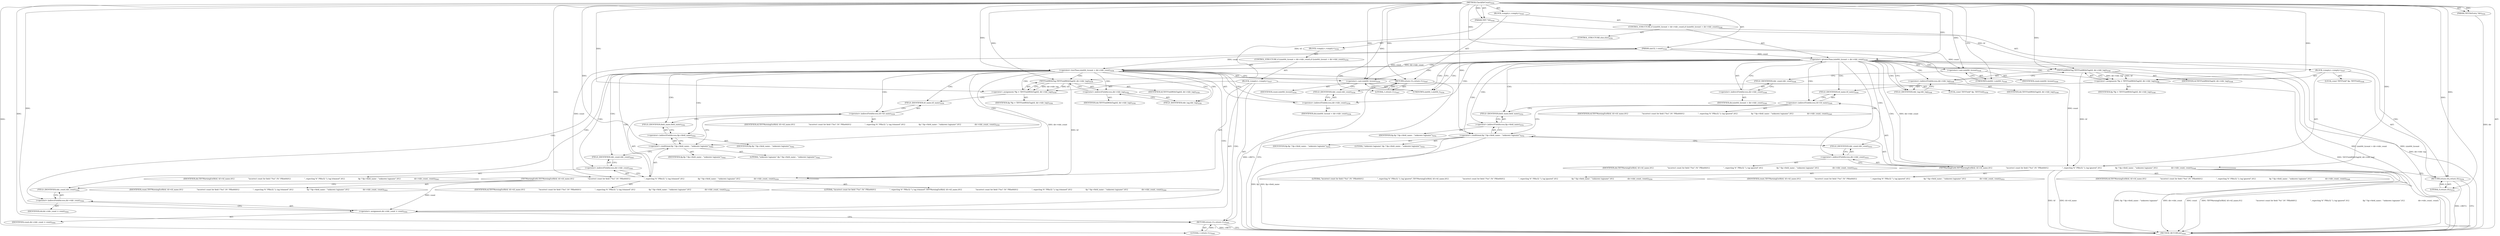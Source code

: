 digraph "CheckDirCount" {  
"92196" [label = <(METHOD,CheckDirCount)<SUB>5544</SUB>> ]
"92197" [label = <(PARAM,TIFF *tif)<SUB>5544</SUB>> ]
"92198" [label = <(PARAM,TIFFDirEntry *dir)<SUB>5544</SUB>> ]
"92199" [label = <(PARAM,uint32_t count)<SUB>5544</SUB>> ]
"92200" [label = <(BLOCK,&lt;empty&gt;,&lt;empty&gt;)<SUB>5545</SUB>> ]
"92201" [label = <(CONTROL_STRUCTURE,if ((uint64_t)count &gt; dir-&gt;tdir_count),if ((uint64_t)count &gt; dir-&gt;tdir_count))<SUB>5546</SUB>> ]
"92202" [label = <(&lt;operator&gt;.greaterThan,(uint64_t)count &gt; dir-&gt;tdir_count)<SUB>5546</SUB>> ]
"92203" [label = <(&lt;operator&gt;.cast,(uint64_t)count)<SUB>5546</SUB>> ]
"92204" [label = <(UNKNOWN,uint64_t,uint64_t)<SUB>5546</SUB>> ]
"92205" [label = <(IDENTIFIER,count,(uint64_t)count)<SUB>5546</SUB>> ]
"92206" [label = <(&lt;operator&gt;.indirectFieldAccess,dir-&gt;tdir_count)<SUB>5546</SUB>> ]
"92207" [label = <(IDENTIFIER,dir,(uint64_t)count &gt; dir-&gt;tdir_count)<SUB>5546</SUB>> ]
"92208" [label = <(FIELD_IDENTIFIER,tdir_count,tdir_count)<SUB>5546</SUB>> ]
"92209" [label = <(BLOCK,&lt;empty&gt;,&lt;empty&gt;)<SUB>5547</SUB>> ]
"92210" [label = <(LOCAL,const TIFFField* fip: TIFFField)<SUB>5548</SUB>> ]
"92211" [label = <(&lt;operator&gt;.assignment,*fip = TIFFFieldWithTag(tif, dir-&gt;tdir_tag))<SUB>5548</SUB>> ]
"92212" [label = <(IDENTIFIER,fip,*fip = TIFFFieldWithTag(tif, dir-&gt;tdir_tag))<SUB>5548</SUB>> ]
"92213" [label = <(TIFFFieldWithTag,TIFFFieldWithTag(tif, dir-&gt;tdir_tag))<SUB>5548</SUB>> ]
"92214" [label = <(IDENTIFIER,tif,TIFFFieldWithTag(tif, dir-&gt;tdir_tag))<SUB>5548</SUB>> ]
"92215" [label = <(&lt;operator&gt;.indirectFieldAccess,dir-&gt;tdir_tag)<SUB>5548</SUB>> ]
"92216" [label = <(IDENTIFIER,dir,TIFFFieldWithTag(tif, dir-&gt;tdir_tag))<SUB>5548</SUB>> ]
"92217" [label = <(FIELD_IDENTIFIER,tdir_tag,tdir_tag)<SUB>5548</SUB>> ]
"92218" [label = <(TIFFWarningExtR,TIFFWarningExtR(tif, tif-&gt;tif_name,\012                        &quot;incorrect count for field \&quot;%s\&quot; (%&quot; PRIu64\012                        &quot;, expecting %&quot; PRIu32 &quot;); tag ignored&quot;,\012                        fip ? fip-&gt;field_name : &quot;unknown tagname&quot;,\012                        dir-&gt;tdir_count, count))<SUB>5549</SUB>> ]
"92219" [label = <(IDENTIFIER,tif,TIFFWarningExtR(tif, tif-&gt;tif_name,\012                        &quot;incorrect count for field \&quot;%s\&quot; (%&quot; PRIu64\012                        &quot;, expecting %&quot; PRIu32 &quot;); tag ignored&quot;,\012                        fip ? fip-&gt;field_name : &quot;unknown tagname&quot;,\012                        dir-&gt;tdir_count, count))<SUB>5549</SUB>> ]
"92220" [label = <(&lt;operator&gt;.indirectFieldAccess,tif-&gt;tif_name)<SUB>5549</SUB>> ]
"92221" [label = <(IDENTIFIER,tif,TIFFWarningExtR(tif, tif-&gt;tif_name,\012                        &quot;incorrect count for field \&quot;%s\&quot; (%&quot; PRIu64\012                        &quot;, expecting %&quot; PRIu32 &quot;); tag ignored&quot;,\012                        fip ? fip-&gt;field_name : &quot;unknown tagname&quot;,\012                        dir-&gt;tdir_count, count))<SUB>5549</SUB>> ]
"92222" [label = <(FIELD_IDENTIFIER,tif_name,tif_name)<SUB>5549</SUB>> ]
"92223" [label = <(LITERAL,&quot;incorrect count for field \&quot;%s\&quot; (%&quot; PRIu64\012                        &quot;, expecting %&quot; PRIu32 &quot;); tag ignored&quot;,TIFFWarningExtR(tif, tif-&gt;tif_name,\012                        &quot;incorrect count for field \&quot;%s\&quot; (%&quot; PRIu64\012                        &quot;, expecting %&quot; PRIu32 &quot;); tag ignored&quot;,\012                        fip ? fip-&gt;field_name : &quot;unknown tagname&quot;,\012                        dir-&gt;tdir_count, count))<SUB>5550</SUB>> ]
"92224" [label = <(&lt;operator&gt;.conditional,fip ? fip-&gt;field_name : &quot;unknown tagname&quot;)<SUB>5552</SUB>> ]
"92225" [label = <(IDENTIFIER,fip,fip ? fip-&gt;field_name : &quot;unknown tagname&quot;)<SUB>5552</SUB>> ]
"92226" [label = <(&lt;operator&gt;.indirectFieldAccess,fip-&gt;field_name)<SUB>5552</SUB>> ]
"92227" [label = <(IDENTIFIER,fip,fip ? fip-&gt;field_name : &quot;unknown tagname&quot;)<SUB>5552</SUB>> ]
"92228" [label = <(FIELD_IDENTIFIER,field_name,field_name)<SUB>5552</SUB>> ]
"92229" [label = <(LITERAL,&quot;unknown tagname&quot;,fip ? fip-&gt;field_name : &quot;unknown tagname&quot;)<SUB>5552</SUB>> ]
"92230" [label = <(&lt;operator&gt;.indirectFieldAccess,dir-&gt;tdir_count)<SUB>5553</SUB>> ]
"92231" [label = <(IDENTIFIER,dir,TIFFWarningExtR(tif, tif-&gt;tif_name,\012                        &quot;incorrect count for field \&quot;%s\&quot; (%&quot; PRIu64\012                        &quot;, expecting %&quot; PRIu32 &quot;); tag ignored&quot;,\012                        fip ? fip-&gt;field_name : &quot;unknown tagname&quot;,\012                        dir-&gt;tdir_count, count))<SUB>5553</SUB>> ]
"92232" [label = <(FIELD_IDENTIFIER,tdir_count,tdir_count)<SUB>5553</SUB>> ]
"92233" [label = <(IDENTIFIER,count,TIFFWarningExtR(tif, tif-&gt;tif_name,\012                        &quot;incorrect count for field \&quot;%s\&quot; (%&quot; PRIu64\012                        &quot;, expecting %&quot; PRIu32 &quot;); tag ignored&quot;,\012                        fip ? fip-&gt;field_name : &quot;unknown tagname&quot;,\012                        dir-&gt;tdir_count, count))<SUB>5553</SUB>> ]
"92234" [label = <(RETURN,return (0);,return (0);)<SUB>5554</SUB>> ]
"92235" [label = <(LITERAL,0,return (0);)<SUB>5554</SUB>> ]
"92236" [label = <(CONTROL_STRUCTURE,else,else)<SUB>5556</SUB>> ]
"92237" [label = <(BLOCK,&lt;empty&gt;,&lt;empty&gt;)<SUB>5556</SUB>> ]
"92238" [label = <(CONTROL_STRUCTURE,if ((uint64_t)count &lt; dir-&gt;tdir_count),if ((uint64_t)count &lt; dir-&gt;tdir_count))<SUB>5556</SUB>> ]
"92239" [label = <(&lt;operator&gt;.lessThan,(uint64_t)count &lt; dir-&gt;tdir_count)<SUB>5556</SUB>> ]
"92240" [label = <(&lt;operator&gt;.cast,(uint64_t)count)<SUB>5556</SUB>> ]
"92241" [label = <(UNKNOWN,uint64_t,uint64_t)<SUB>5556</SUB>> ]
"92242" [label = <(IDENTIFIER,count,(uint64_t)count)<SUB>5556</SUB>> ]
"92243" [label = <(&lt;operator&gt;.indirectFieldAccess,dir-&gt;tdir_count)<SUB>5556</SUB>> ]
"92244" [label = <(IDENTIFIER,dir,(uint64_t)count &lt; dir-&gt;tdir_count)<SUB>5556</SUB>> ]
"92245" [label = <(FIELD_IDENTIFIER,tdir_count,tdir_count)<SUB>5556</SUB>> ]
"92246" [label = <(BLOCK,&lt;empty&gt;,&lt;empty&gt;)<SUB>5557</SUB>> ]
"92247" [label = <(LOCAL,const TIFFField* fip: TIFFField)<SUB>5558</SUB>> ]
"92248" [label = <(&lt;operator&gt;.assignment,*fip = TIFFFieldWithTag(tif, dir-&gt;tdir_tag))<SUB>5558</SUB>> ]
"92249" [label = <(IDENTIFIER,fip,*fip = TIFFFieldWithTag(tif, dir-&gt;tdir_tag))<SUB>5558</SUB>> ]
"92250" [label = <(TIFFFieldWithTag,TIFFFieldWithTag(tif, dir-&gt;tdir_tag))<SUB>5558</SUB>> ]
"92251" [label = <(IDENTIFIER,tif,TIFFFieldWithTag(tif, dir-&gt;tdir_tag))<SUB>5558</SUB>> ]
"92252" [label = <(&lt;operator&gt;.indirectFieldAccess,dir-&gt;tdir_tag)<SUB>5558</SUB>> ]
"92253" [label = <(IDENTIFIER,dir,TIFFFieldWithTag(tif, dir-&gt;tdir_tag))<SUB>5558</SUB>> ]
"92254" [label = <(FIELD_IDENTIFIER,tdir_tag,tdir_tag)<SUB>5558</SUB>> ]
"92255" [label = <(TIFFWarningExtR,TIFFWarningExtR(tif, tif-&gt;tif_name,\012                        &quot;incorrect count for field \&quot;%s\&quot; (%&quot; PRIu64\012                        &quot;, expecting %&quot; PRIu32 &quot;); tag trimmed&quot;,\012                        fip ? fip-&gt;field_name : &quot;unknown tagname&quot;,\012                        dir-&gt;tdir_count, count))<SUB>5559</SUB>> ]
"92256" [label = <(IDENTIFIER,tif,TIFFWarningExtR(tif, tif-&gt;tif_name,\012                        &quot;incorrect count for field \&quot;%s\&quot; (%&quot; PRIu64\012                        &quot;, expecting %&quot; PRIu32 &quot;); tag trimmed&quot;,\012                        fip ? fip-&gt;field_name : &quot;unknown tagname&quot;,\012                        dir-&gt;tdir_count, count))<SUB>5559</SUB>> ]
"92257" [label = <(&lt;operator&gt;.indirectFieldAccess,tif-&gt;tif_name)<SUB>5559</SUB>> ]
"92258" [label = <(IDENTIFIER,tif,TIFFWarningExtR(tif, tif-&gt;tif_name,\012                        &quot;incorrect count for field \&quot;%s\&quot; (%&quot; PRIu64\012                        &quot;, expecting %&quot; PRIu32 &quot;); tag trimmed&quot;,\012                        fip ? fip-&gt;field_name : &quot;unknown tagname&quot;,\012                        dir-&gt;tdir_count, count))<SUB>5559</SUB>> ]
"92259" [label = <(FIELD_IDENTIFIER,tif_name,tif_name)<SUB>5559</SUB>> ]
"92260" [label = <(LITERAL,&quot;incorrect count for field \&quot;%s\&quot; (%&quot; PRIu64\012                        &quot;, expecting %&quot; PRIu32 &quot;); tag trimmed&quot;,TIFFWarningExtR(tif, tif-&gt;tif_name,\012                        &quot;incorrect count for field \&quot;%s\&quot; (%&quot; PRIu64\012                        &quot;, expecting %&quot; PRIu32 &quot;); tag trimmed&quot;,\012                        fip ? fip-&gt;field_name : &quot;unknown tagname&quot;,\012                        dir-&gt;tdir_count, count))<SUB>5560</SUB>> ]
"92261" [label = <(&lt;operator&gt;.conditional,fip ? fip-&gt;field_name : &quot;unknown tagname&quot;)<SUB>5562</SUB>> ]
"92262" [label = <(IDENTIFIER,fip,fip ? fip-&gt;field_name : &quot;unknown tagname&quot;)<SUB>5562</SUB>> ]
"92263" [label = <(&lt;operator&gt;.indirectFieldAccess,fip-&gt;field_name)<SUB>5562</SUB>> ]
"92264" [label = <(IDENTIFIER,fip,fip ? fip-&gt;field_name : &quot;unknown tagname&quot;)<SUB>5562</SUB>> ]
"92265" [label = <(FIELD_IDENTIFIER,field_name,field_name)<SUB>5562</SUB>> ]
"92266" [label = <(LITERAL,&quot;unknown tagname&quot;,fip ? fip-&gt;field_name : &quot;unknown tagname&quot;)<SUB>5562</SUB>> ]
"92267" [label = <(&lt;operator&gt;.indirectFieldAccess,dir-&gt;tdir_count)<SUB>5563</SUB>> ]
"92268" [label = <(IDENTIFIER,dir,TIFFWarningExtR(tif, tif-&gt;tif_name,\012                        &quot;incorrect count for field \&quot;%s\&quot; (%&quot; PRIu64\012                        &quot;, expecting %&quot; PRIu32 &quot;); tag trimmed&quot;,\012                        fip ? fip-&gt;field_name : &quot;unknown tagname&quot;,\012                        dir-&gt;tdir_count, count))<SUB>5563</SUB>> ]
"92269" [label = <(FIELD_IDENTIFIER,tdir_count,tdir_count)<SUB>5563</SUB>> ]
"92270" [label = <(IDENTIFIER,count,TIFFWarningExtR(tif, tif-&gt;tif_name,\012                        &quot;incorrect count for field \&quot;%s\&quot; (%&quot; PRIu64\012                        &quot;, expecting %&quot; PRIu32 &quot;); tag trimmed&quot;,\012                        fip ? fip-&gt;field_name : &quot;unknown tagname&quot;,\012                        dir-&gt;tdir_count, count))<SUB>5563</SUB>> ]
"92271" [label = <(&lt;operator&gt;.assignment,dir-&gt;tdir_count = count)<SUB>5564</SUB>> ]
"92272" [label = <(&lt;operator&gt;.indirectFieldAccess,dir-&gt;tdir_count)<SUB>5564</SUB>> ]
"92273" [label = <(IDENTIFIER,dir,dir-&gt;tdir_count = count)<SUB>5564</SUB>> ]
"92274" [label = <(FIELD_IDENTIFIER,tdir_count,tdir_count)<SUB>5564</SUB>> ]
"92275" [label = <(IDENTIFIER,count,dir-&gt;tdir_count = count)<SUB>5564</SUB>> ]
"92276" [label = <(RETURN,return (1);,return (1);)<SUB>5565</SUB>> ]
"92277" [label = <(LITERAL,1,return (1);)<SUB>5565</SUB>> ]
"92278" [label = <(RETURN,return (1);,return (1);)<SUB>5567</SUB>> ]
"92279" [label = <(LITERAL,1,return (1);)<SUB>5567</SUB>> ]
"92280" [label = <(METHOD_RETURN,int)<SUB>5544</SUB>> ]
  "92196" -> "92197"  [ label = "AST: "] 
  "92196" -> "92198"  [ label = "AST: "] 
  "92196" -> "92199"  [ label = "AST: "] 
  "92196" -> "92200"  [ label = "AST: "] 
  "92196" -> "92280"  [ label = "AST: "] 
  "92200" -> "92201"  [ label = "AST: "] 
  "92200" -> "92278"  [ label = "AST: "] 
  "92201" -> "92202"  [ label = "AST: "] 
  "92201" -> "92209"  [ label = "AST: "] 
  "92201" -> "92236"  [ label = "AST: "] 
  "92202" -> "92203"  [ label = "AST: "] 
  "92202" -> "92206"  [ label = "AST: "] 
  "92203" -> "92204"  [ label = "AST: "] 
  "92203" -> "92205"  [ label = "AST: "] 
  "92206" -> "92207"  [ label = "AST: "] 
  "92206" -> "92208"  [ label = "AST: "] 
  "92209" -> "92210"  [ label = "AST: "] 
  "92209" -> "92211"  [ label = "AST: "] 
  "92209" -> "92218"  [ label = "AST: "] 
  "92209" -> "92234"  [ label = "AST: "] 
  "92211" -> "92212"  [ label = "AST: "] 
  "92211" -> "92213"  [ label = "AST: "] 
  "92213" -> "92214"  [ label = "AST: "] 
  "92213" -> "92215"  [ label = "AST: "] 
  "92215" -> "92216"  [ label = "AST: "] 
  "92215" -> "92217"  [ label = "AST: "] 
  "92218" -> "92219"  [ label = "AST: "] 
  "92218" -> "92220"  [ label = "AST: "] 
  "92218" -> "92223"  [ label = "AST: "] 
  "92218" -> "92224"  [ label = "AST: "] 
  "92218" -> "92230"  [ label = "AST: "] 
  "92218" -> "92233"  [ label = "AST: "] 
  "92220" -> "92221"  [ label = "AST: "] 
  "92220" -> "92222"  [ label = "AST: "] 
  "92224" -> "92225"  [ label = "AST: "] 
  "92224" -> "92226"  [ label = "AST: "] 
  "92224" -> "92229"  [ label = "AST: "] 
  "92226" -> "92227"  [ label = "AST: "] 
  "92226" -> "92228"  [ label = "AST: "] 
  "92230" -> "92231"  [ label = "AST: "] 
  "92230" -> "92232"  [ label = "AST: "] 
  "92234" -> "92235"  [ label = "AST: "] 
  "92236" -> "92237"  [ label = "AST: "] 
  "92237" -> "92238"  [ label = "AST: "] 
  "92238" -> "92239"  [ label = "AST: "] 
  "92238" -> "92246"  [ label = "AST: "] 
  "92239" -> "92240"  [ label = "AST: "] 
  "92239" -> "92243"  [ label = "AST: "] 
  "92240" -> "92241"  [ label = "AST: "] 
  "92240" -> "92242"  [ label = "AST: "] 
  "92243" -> "92244"  [ label = "AST: "] 
  "92243" -> "92245"  [ label = "AST: "] 
  "92246" -> "92247"  [ label = "AST: "] 
  "92246" -> "92248"  [ label = "AST: "] 
  "92246" -> "92255"  [ label = "AST: "] 
  "92246" -> "92271"  [ label = "AST: "] 
  "92246" -> "92276"  [ label = "AST: "] 
  "92248" -> "92249"  [ label = "AST: "] 
  "92248" -> "92250"  [ label = "AST: "] 
  "92250" -> "92251"  [ label = "AST: "] 
  "92250" -> "92252"  [ label = "AST: "] 
  "92252" -> "92253"  [ label = "AST: "] 
  "92252" -> "92254"  [ label = "AST: "] 
  "92255" -> "92256"  [ label = "AST: "] 
  "92255" -> "92257"  [ label = "AST: "] 
  "92255" -> "92260"  [ label = "AST: "] 
  "92255" -> "92261"  [ label = "AST: "] 
  "92255" -> "92267"  [ label = "AST: "] 
  "92255" -> "92270"  [ label = "AST: "] 
  "92257" -> "92258"  [ label = "AST: "] 
  "92257" -> "92259"  [ label = "AST: "] 
  "92261" -> "92262"  [ label = "AST: "] 
  "92261" -> "92263"  [ label = "AST: "] 
  "92261" -> "92266"  [ label = "AST: "] 
  "92263" -> "92264"  [ label = "AST: "] 
  "92263" -> "92265"  [ label = "AST: "] 
  "92267" -> "92268"  [ label = "AST: "] 
  "92267" -> "92269"  [ label = "AST: "] 
  "92271" -> "92272"  [ label = "AST: "] 
  "92271" -> "92275"  [ label = "AST: "] 
  "92272" -> "92273"  [ label = "AST: "] 
  "92272" -> "92274"  [ label = "AST: "] 
  "92276" -> "92277"  [ label = "AST: "] 
  "92278" -> "92279"  [ label = "AST: "] 
  "92278" -> "92280"  [ label = "CFG: "] 
  "92202" -> "92241"  [ label = "CFG: "] 
  "92202" -> "92217"  [ label = "CFG: "] 
  "92203" -> "92208"  [ label = "CFG: "] 
  "92206" -> "92202"  [ label = "CFG: "] 
  "92211" -> "92222"  [ label = "CFG: "] 
  "92218" -> "92234"  [ label = "CFG: "] 
  "92234" -> "92280"  [ label = "CFG: "] 
  "92204" -> "92203"  [ label = "CFG: "] 
  "92208" -> "92206"  [ label = "CFG: "] 
  "92213" -> "92211"  [ label = "CFG: "] 
  "92220" -> "92228"  [ label = "CFG: "] 
  "92220" -> "92224"  [ label = "CFG: "] 
  "92224" -> "92232"  [ label = "CFG: "] 
  "92230" -> "92218"  [ label = "CFG: "] 
  "92215" -> "92213"  [ label = "CFG: "] 
  "92222" -> "92220"  [ label = "CFG: "] 
  "92226" -> "92224"  [ label = "CFG: "] 
  "92232" -> "92230"  [ label = "CFG: "] 
  "92239" -> "92254"  [ label = "CFG: "] 
  "92239" -> "92278"  [ label = "CFG: "] 
  "92217" -> "92215"  [ label = "CFG: "] 
  "92228" -> "92226"  [ label = "CFG: "] 
  "92240" -> "92245"  [ label = "CFG: "] 
  "92243" -> "92239"  [ label = "CFG: "] 
  "92248" -> "92259"  [ label = "CFG: "] 
  "92255" -> "92274"  [ label = "CFG: "] 
  "92271" -> "92276"  [ label = "CFG: "] 
  "92276" -> "92280"  [ label = "CFG: "] 
  "92241" -> "92240"  [ label = "CFG: "] 
  "92245" -> "92243"  [ label = "CFG: "] 
  "92250" -> "92248"  [ label = "CFG: "] 
  "92257" -> "92265"  [ label = "CFG: "] 
  "92257" -> "92261"  [ label = "CFG: "] 
  "92261" -> "92269"  [ label = "CFG: "] 
  "92267" -> "92255"  [ label = "CFG: "] 
  "92272" -> "92271"  [ label = "CFG: "] 
  "92252" -> "92250"  [ label = "CFG: "] 
  "92259" -> "92257"  [ label = "CFG: "] 
  "92263" -> "92261"  [ label = "CFG: "] 
  "92269" -> "92267"  [ label = "CFG: "] 
  "92274" -> "92272"  [ label = "CFG: "] 
  "92254" -> "92252"  [ label = "CFG: "] 
  "92265" -> "92263"  [ label = "CFG: "] 
  "92196" -> "92204"  [ label = "CFG: "] 
  "92276" -> "92280"  [ label = "DDG: &lt;RET&gt;"] 
  "92234" -> "92280"  [ label = "DDG: &lt;RET&gt;"] 
  "92278" -> "92280"  [ label = "DDG: &lt;RET&gt;"] 
  "92198" -> "92280"  [ label = "DDG: dir"] 
  "92202" -> "92280"  [ label = "DDG: (uint64_t)count"] 
  "92202" -> "92280"  [ label = "DDG: (uint64_t)count &gt; dir-&gt;tdir_count"] 
  "92213" -> "92280"  [ label = "DDG: dir-&gt;tdir_tag"] 
  "92211" -> "92280"  [ label = "DDG: TIFFFieldWithTag(tif, dir-&gt;tdir_tag)"] 
  "92218" -> "92280"  [ label = "DDG: tif"] 
  "92218" -> "92280"  [ label = "DDG: tif-&gt;tif_name"] 
  "92224" -> "92280"  [ label = "DDG: fip"] 
  "92224" -> "92280"  [ label = "DDG: fip-&gt;field_name"] 
  "92218" -> "92280"  [ label = "DDG: fip ? fip-&gt;field_name : &quot;unknown tagname&quot;"] 
  "92218" -> "92280"  [ label = "DDG: dir-&gt;tdir_count"] 
  "92218" -> "92280"  [ label = "DDG: count"] 
  "92218" -> "92280"  [ label = "DDG: TIFFWarningExtR(tif, tif-&gt;tif_name,\012                        &quot;incorrect count for field \&quot;%s\&quot; (%&quot; PRIu64\012                        &quot;, expecting %&quot; PRIu32 &quot;); tag ignored&quot;,\012                        fip ? fip-&gt;field_name : &quot;unknown tagname&quot;,\012                        dir-&gt;tdir_count, count)"] 
  "92196" -> "92197"  [ label = "DDG: "] 
  "92196" -> "92198"  [ label = "DDG: "] 
  "92196" -> "92199"  [ label = "DDG: "] 
  "92279" -> "92278"  [ label = "DDG: 1"] 
  "92196" -> "92278"  [ label = "DDG: "] 
  "92196" -> "92279"  [ label = "DDG: "] 
  "92199" -> "92202"  [ label = "DDG: count"] 
  "92196" -> "92202"  [ label = "DDG: "] 
  "92213" -> "92211"  [ label = "DDG: tif"] 
  "92213" -> "92211"  [ label = "DDG: dir-&gt;tdir_tag"] 
  "92235" -> "92234"  [ label = "DDG: 0"] 
  "92196" -> "92234"  [ label = "DDG: "] 
  "92199" -> "92203"  [ label = "DDG: count"] 
  "92196" -> "92203"  [ label = "DDG: "] 
  "92196" -> "92211"  [ label = "DDG: "] 
  "92213" -> "92218"  [ label = "DDG: tif"] 
  "92196" -> "92218"  [ label = "DDG: "] 
  "92202" -> "92218"  [ label = "DDG: dir-&gt;tdir_count"] 
  "92199" -> "92218"  [ label = "DDG: count"] 
  "92196" -> "92235"  [ label = "DDG: "] 
  "92197" -> "92213"  [ label = "DDG: tif"] 
  "92196" -> "92213"  [ label = "DDG: "] 
  "92196" -> "92224"  [ label = "DDG: "] 
  "92196" -> "92239"  [ label = "DDG: "] 
  "92199" -> "92239"  [ label = "DDG: count"] 
  "92202" -> "92239"  [ label = "DDG: dir-&gt;tdir_count"] 
  "92250" -> "92248"  [ label = "DDG: tif"] 
  "92250" -> "92248"  [ label = "DDG: dir-&gt;tdir_tag"] 
  "92255" -> "92271"  [ label = "DDG: count"] 
  "92196" -> "92271"  [ label = "DDG: "] 
  "92277" -> "92276"  [ label = "DDG: 1"] 
  "92196" -> "92276"  [ label = "DDG: "] 
  "92196" -> "92240"  [ label = "DDG: "] 
  "92199" -> "92240"  [ label = "DDG: count"] 
  "92196" -> "92248"  [ label = "DDG: "] 
  "92250" -> "92255"  [ label = "DDG: tif"] 
  "92196" -> "92255"  [ label = "DDG: "] 
  "92239" -> "92255"  [ label = "DDG: dir-&gt;tdir_count"] 
  "92199" -> "92255"  [ label = "DDG: count"] 
  "92196" -> "92277"  [ label = "DDG: "] 
  "92197" -> "92250"  [ label = "DDG: tif"] 
  "92196" -> "92250"  [ label = "DDG: "] 
  "92196" -> "92261"  [ label = "DDG: "] 
  "92202" -> "92220"  [ label = "CDG: "] 
  "92202" -> "92211"  [ label = "CDG: "] 
  "92202" -> "92240"  [ label = "CDG: "] 
  "92202" -> "92218"  [ label = "CDG: "] 
  "92202" -> "92239"  [ label = "CDG: "] 
  "92202" -> "92222"  [ label = "CDG: "] 
  "92202" -> "92217"  [ label = "CDG: "] 
  "92202" -> "92234"  [ label = "CDG: "] 
  "92202" -> "92241"  [ label = "CDG: "] 
  "92202" -> "92213"  [ label = "CDG: "] 
  "92202" -> "92224"  [ label = "CDG: "] 
  "92202" -> "92215"  [ label = "CDG: "] 
  "92202" -> "92232"  [ label = "CDG: "] 
  "92202" -> "92230"  [ label = "CDG: "] 
  "92202" -> "92245"  [ label = "CDG: "] 
  "92202" -> "92243"  [ label = "CDG: "] 
  "92202" -> "92226"  [ label = "CDG: "] 
  "92202" -> "92228"  [ label = "CDG: "] 
  "92239" -> "92257"  [ label = "CDG: "] 
  "92239" -> "92267"  [ label = "CDG: "] 
  "92239" -> "92276"  [ label = "CDG: "] 
  "92239" -> "92261"  [ label = "CDG: "] 
  "92239" -> "92271"  [ label = "CDG: "] 
  "92239" -> "92269"  [ label = "CDG: "] 
  "92239" -> "92254"  [ label = "CDG: "] 
  "92239" -> "92248"  [ label = "CDG: "] 
  "92239" -> "92255"  [ label = "CDG: "] 
  "92239" -> "92278"  [ label = "CDG: "] 
  "92239" -> "92259"  [ label = "CDG: "] 
  "92239" -> "92252"  [ label = "CDG: "] 
  "92239" -> "92272"  [ label = "CDG: "] 
  "92239" -> "92250"  [ label = "CDG: "] 
  "92239" -> "92274"  [ label = "CDG: "] 
  "92239" -> "92265"  [ label = "CDG: "] 
  "92239" -> "92263"  [ label = "CDG: "] 
}
